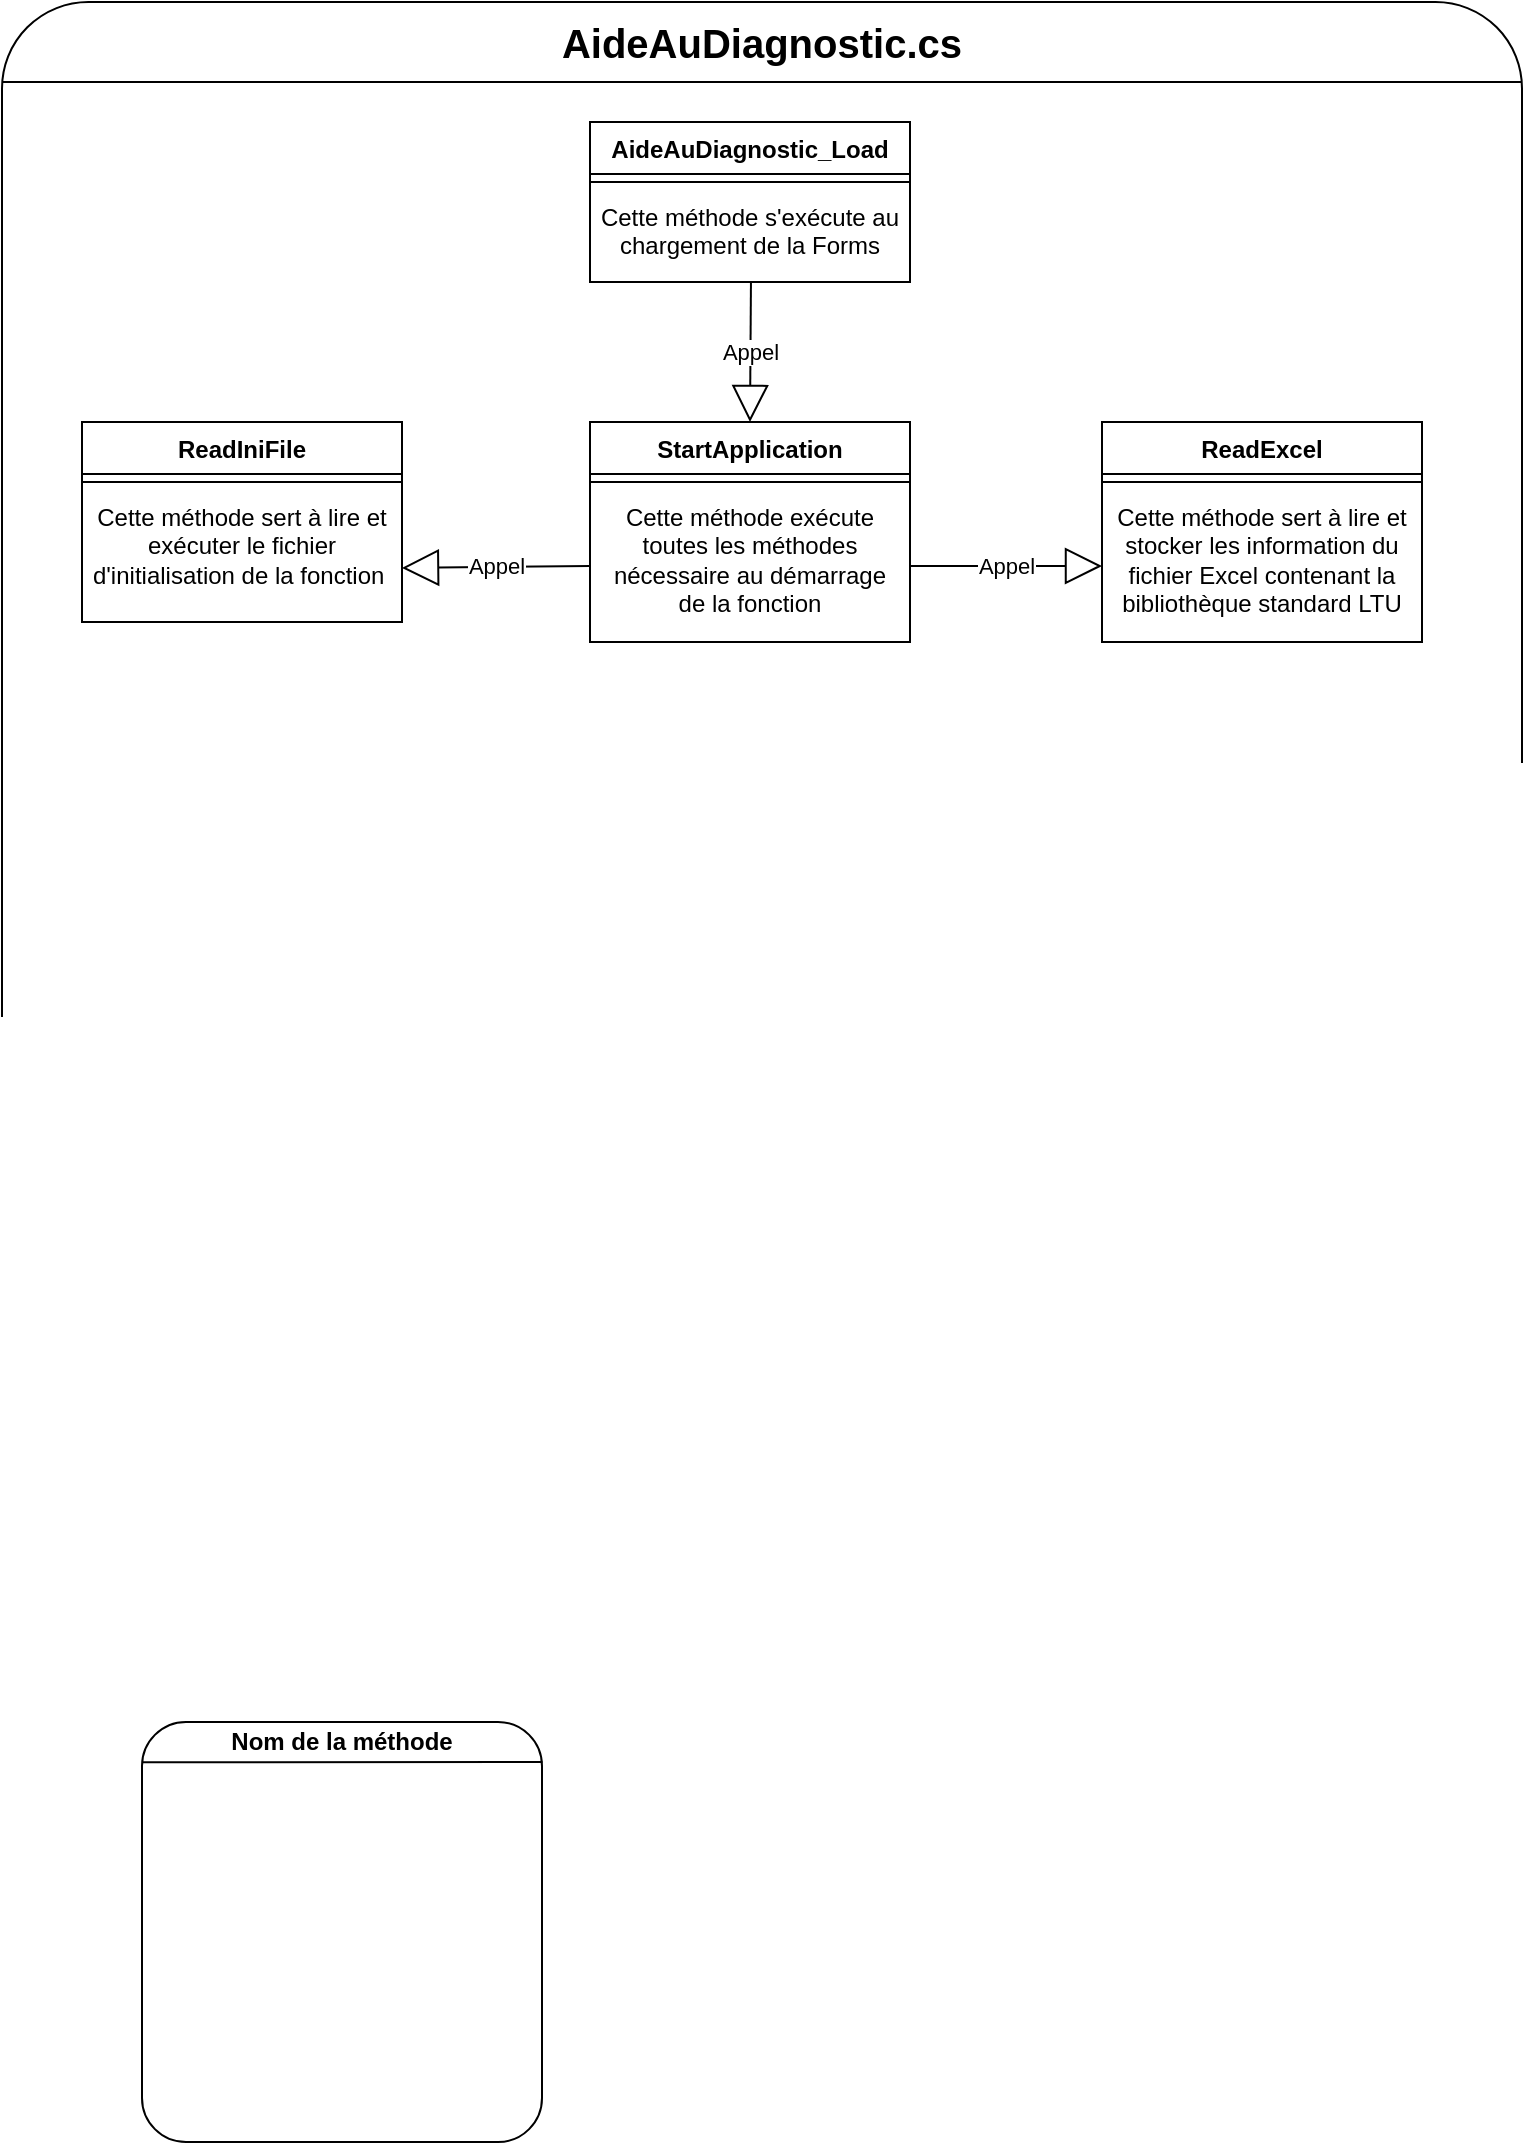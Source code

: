<mxfile version="25.0.1">
  <diagram name="Page-1" id="hRNvXNKJbcUJAac3ZFcf">
    <mxGraphModel dx="983" dy="540" grid="1" gridSize="10" guides="1" tooltips="1" connect="1" arrows="1" fold="1" page="1" pageScale="1" pageWidth="827" pageHeight="1169" math="0" shadow="0">
      <root>
        <mxCell id="0" />
        <mxCell id="1" parent="0" />
        <mxCell id="J8glJ3NXqa6-_-m2RX2K-2" value="" style="rounded=1;whiteSpace=wrap;html=1;arcSize=6;" vertex="1" parent="1">
          <mxGeometry x="40" y="40" width="760" height="720" as="geometry" />
        </mxCell>
        <mxCell id="J8glJ3NXqa6-_-m2RX2K-3" value="" style="endArrow=none;html=1;rounded=0;exitX=0;exitY=0.056;exitDx=0;exitDy=0;exitPerimeter=0;entryX=1;entryY=0.056;entryDx=0;entryDy=0;entryPerimeter=0;" edge="1" parent="1">
          <mxGeometry width="50" height="50" relative="1" as="geometry">
            <mxPoint x="40" y="80.0" as="sourcePoint" />
            <mxPoint x="800" y="80.0" as="targetPoint" />
          </mxGeometry>
        </mxCell>
        <mxCell id="J8glJ3NXqa6-_-m2RX2K-4" value="AideAuDiagnostic.cs" style="text;html=1;align=center;verticalAlign=middle;whiteSpace=wrap;rounded=0;fillColor=none;strokeColor=none;fontFamily=Helvetica;fontStyle=1;fontSize=20;" vertex="1" parent="1">
          <mxGeometry x="40" y="40" width="760" height="40" as="geometry" />
        </mxCell>
        <mxCell id="J8glJ3NXqa6-_-m2RX2K-23" value="" style="rounded=1;whiteSpace=wrap;html=1;arcSize=11;" vertex="1" parent="1">
          <mxGeometry x="110" y="900" width="200" height="210" as="geometry" />
        </mxCell>
        <mxCell id="J8glJ3NXqa6-_-m2RX2K-24" value="" style="endArrow=none;html=1;rounded=0;exitX=0.001;exitY=0.096;exitDx=0;exitDy=0;exitPerimeter=0;entryX=1.001;entryY=0.095;entryDx=0;entryDy=0;entryPerimeter=0;" edge="1" parent="1" source="J8glJ3NXqa6-_-m2RX2K-23" target="J8glJ3NXqa6-_-m2RX2K-23">
          <mxGeometry width="50" height="50" relative="1" as="geometry">
            <mxPoint x="170" y="1010" as="sourcePoint" />
            <mxPoint x="220" y="960" as="targetPoint" />
          </mxGeometry>
        </mxCell>
        <mxCell id="J8glJ3NXqa6-_-m2RX2K-26" value="&lt;b&gt;Nom de la méthode&lt;/b&gt;" style="text;html=1;align=center;verticalAlign=middle;whiteSpace=wrap;rounded=0;" vertex="1" parent="1">
          <mxGeometry x="110" y="900" width="200" height="20" as="geometry" />
        </mxCell>
        <mxCell id="J8glJ3NXqa6-_-m2RX2K-30" value="AideAuDiagnostic_Load" style="swimlane;fontStyle=1;align=center;verticalAlign=top;childLayout=stackLayout;horizontal=1;startSize=26;horizontalStack=0;resizeParent=1;resizeParentMax=0;resizeLast=0;collapsible=1;marginBottom=0;whiteSpace=wrap;html=1;" vertex="1" parent="1">
          <mxGeometry x="334" y="100" width="160" height="80" as="geometry" />
        </mxCell>
        <mxCell id="J8glJ3NXqa6-_-m2RX2K-32" value="" style="line;strokeWidth=1;fillColor=none;align=left;verticalAlign=middle;spacingTop=-1;spacingLeft=3;spacingRight=3;rotatable=0;labelPosition=right;points=[];portConstraint=eastwest;strokeColor=inherit;" vertex="1" parent="J8glJ3NXqa6-_-m2RX2K-30">
          <mxGeometry y="26" width="160" height="8" as="geometry" />
        </mxCell>
        <mxCell id="J8glJ3NXqa6-_-m2RX2K-33" value="&lt;div style=&quot;&quot;&gt;&lt;span style=&quot;background-color: initial;&quot;&gt;Cette méthode s&#39;exécute au chargement de la Forms&lt;/span&gt;&lt;/div&gt;" style="text;strokeColor=none;fillColor=none;align=center;verticalAlign=top;spacingLeft=4;spacingRight=4;overflow=hidden;rotatable=0;points=[[0,0.5],[1,0.5]];portConstraint=eastwest;whiteSpace=wrap;html=1;" vertex="1" parent="J8glJ3NXqa6-_-m2RX2K-30">
          <mxGeometry y="34" width="160" height="46" as="geometry" />
        </mxCell>
        <mxCell id="J8glJ3NXqa6-_-m2RX2K-34" value="Appel" style="endArrow=block;endSize=16;endFill=0;html=1;rounded=0;exitX=0.503;exitY=0.992;exitDx=0;exitDy=0;exitPerimeter=0;entryX=0.5;entryY=0;entryDx=0;entryDy=0;" edge="1" parent="1" source="J8glJ3NXqa6-_-m2RX2K-33" target="J8glJ3NXqa6-_-m2RX2K-35">
          <mxGeometry width="160" relative="1" as="geometry">
            <mxPoint x="220" y="290" as="sourcePoint" />
            <mxPoint x="380" y="290" as="targetPoint" />
          </mxGeometry>
        </mxCell>
        <mxCell id="J8glJ3NXqa6-_-m2RX2K-35" value="StartApplication" style="swimlane;fontStyle=1;align=center;verticalAlign=top;childLayout=stackLayout;horizontal=1;startSize=26;horizontalStack=0;resizeParent=1;resizeParentMax=0;resizeLast=0;collapsible=1;marginBottom=0;whiteSpace=wrap;html=1;" vertex="1" parent="1">
          <mxGeometry x="334" y="250" width="160" height="110" as="geometry" />
        </mxCell>
        <mxCell id="J8glJ3NXqa6-_-m2RX2K-37" value="" style="line;strokeWidth=1;fillColor=none;align=left;verticalAlign=middle;spacingTop=-1;spacingLeft=3;spacingRight=3;rotatable=0;labelPosition=right;points=[];portConstraint=eastwest;strokeColor=inherit;" vertex="1" parent="J8glJ3NXqa6-_-m2RX2K-35">
          <mxGeometry y="26" width="160" height="8" as="geometry" />
        </mxCell>
        <mxCell id="J8glJ3NXqa6-_-m2RX2K-38" value="&lt;div style=&quot;&quot;&gt;&lt;span style=&quot;background-color: initial;&quot;&gt;Cette méthode exécute toutes les méthodes nécessaire au démarrage de la fonction&lt;/span&gt;&lt;/div&gt;" style="text;strokeColor=none;fillColor=none;align=center;verticalAlign=top;spacingLeft=4;spacingRight=4;overflow=hidden;rotatable=0;points=[[0,0.5],[1,0.5]];portConstraint=eastwest;whiteSpace=wrap;html=1;" vertex="1" parent="J8glJ3NXqa6-_-m2RX2K-35">
          <mxGeometry y="34" width="160" height="76" as="geometry" />
        </mxCell>
        <mxCell id="J8glJ3NXqa6-_-m2RX2K-39" value="ReadIniFile" style="swimlane;fontStyle=1;align=center;verticalAlign=top;childLayout=stackLayout;horizontal=1;startSize=26;horizontalStack=0;resizeParent=1;resizeParentMax=0;resizeLast=0;collapsible=1;marginBottom=0;whiteSpace=wrap;html=1;" vertex="1" parent="1">
          <mxGeometry x="80" y="250" width="160" height="100" as="geometry">
            <mxRectangle x="80" y="250" width="100" height="30" as="alternateBounds" />
          </mxGeometry>
        </mxCell>
        <mxCell id="J8glJ3NXqa6-_-m2RX2K-41" value="" style="line;strokeWidth=1;fillColor=none;align=left;verticalAlign=middle;spacingTop=-1;spacingLeft=3;spacingRight=3;rotatable=0;labelPosition=right;points=[];portConstraint=eastwest;strokeColor=inherit;" vertex="1" parent="J8glJ3NXqa6-_-m2RX2K-39">
          <mxGeometry y="26" width="160" height="8" as="geometry" />
        </mxCell>
        <mxCell id="J8glJ3NXqa6-_-m2RX2K-42" value="Cette méthode sert à lire et exécuter le fichier d&#39;initialisation de la fonction&amp;nbsp;" style="text;strokeColor=none;fillColor=none;align=center;verticalAlign=top;spacingLeft=4;spacingRight=4;overflow=hidden;rotatable=0;points=[[0,0.5],[1,0.5]];portConstraint=eastwest;whiteSpace=wrap;html=1;" vertex="1" parent="J8glJ3NXqa6-_-m2RX2K-39">
          <mxGeometry y="34" width="160" height="66" as="geometry" />
        </mxCell>
        <mxCell id="J8glJ3NXqa6-_-m2RX2K-43" value="ReadExcel" style="swimlane;fontStyle=1;align=center;verticalAlign=top;childLayout=stackLayout;horizontal=1;startSize=26;horizontalStack=0;resizeParent=1;resizeParentMax=0;resizeLast=0;collapsible=1;marginBottom=0;whiteSpace=wrap;html=1;" vertex="1" parent="1">
          <mxGeometry x="590" y="250" width="160" height="110" as="geometry" />
        </mxCell>
        <mxCell id="J8glJ3NXqa6-_-m2RX2K-45" value="" style="line;strokeWidth=1;fillColor=none;align=left;verticalAlign=middle;spacingTop=-1;spacingLeft=3;spacingRight=3;rotatable=0;labelPosition=right;points=[];portConstraint=eastwest;strokeColor=inherit;" vertex="1" parent="J8glJ3NXqa6-_-m2RX2K-43">
          <mxGeometry y="26" width="160" height="8" as="geometry" />
        </mxCell>
        <mxCell id="J8glJ3NXqa6-_-m2RX2K-46" value="Cette méthode sert à lire et stocker les information du fichier Excel contenant la bibliothèque standard LTU" style="text;strokeColor=none;fillColor=none;align=center;verticalAlign=top;spacingLeft=4;spacingRight=4;overflow=hidden;rotatable=0;points=[[0,0.5],[1,0.5]];portConstraint=eastwest;whiteSpace=wrap;html=1;" vertex="1" parent="J8glJ3NXqa6-_-m2RX2K-43">
          <mxGeometry y="34" width="160" height="76" as="geometry" />
        </mxCell>
        <mxCell id="J8glJ3NXqa6-_-m2RX2K-47" value="Appel" style="endArrow=block;endSize=16;endFill=0;html=1;rounded=0;exitX=0;exitY=0.5;exitDx=0;exitDy=0;" edge="1" parent="1" source="J8glJ3NXqa6-_-m2RX2K-38">
          <mxGeometry width="160" relative="1" as="geometry">
            <mxPoint x="280" y="310" as="sourcePoint" />
            <mxPoint x="240" y="323" as="targetPoint" />
          </mxGeometry>
        </mxCell>
        <mxCell id="J8glJ3NXqa6-_-m2RX2K-48" value="Appel" style="endArrow=block;endSize=16;endFill=0;html=1;rounded=0;exitX=1;exitY=0.5;exitDx=0;exitDy=0;" edge="1" parent="1" source="J8glJ3NXqa6-_-m2RX2K-38" target="J8glJ3NXqa6-_-m2RX2K-46">
          <mxGeometry width="160" relative="1" as="geometry">
            <mxPoint x="344" y="332" as="sourcePoint" />
            <mxPoint x="250" y="333" as="targetPoint" />
          </mxGeometry>
        </mxCell>
      </root>
    </mxGraphModel>
  </diagram>
</mxfile>
